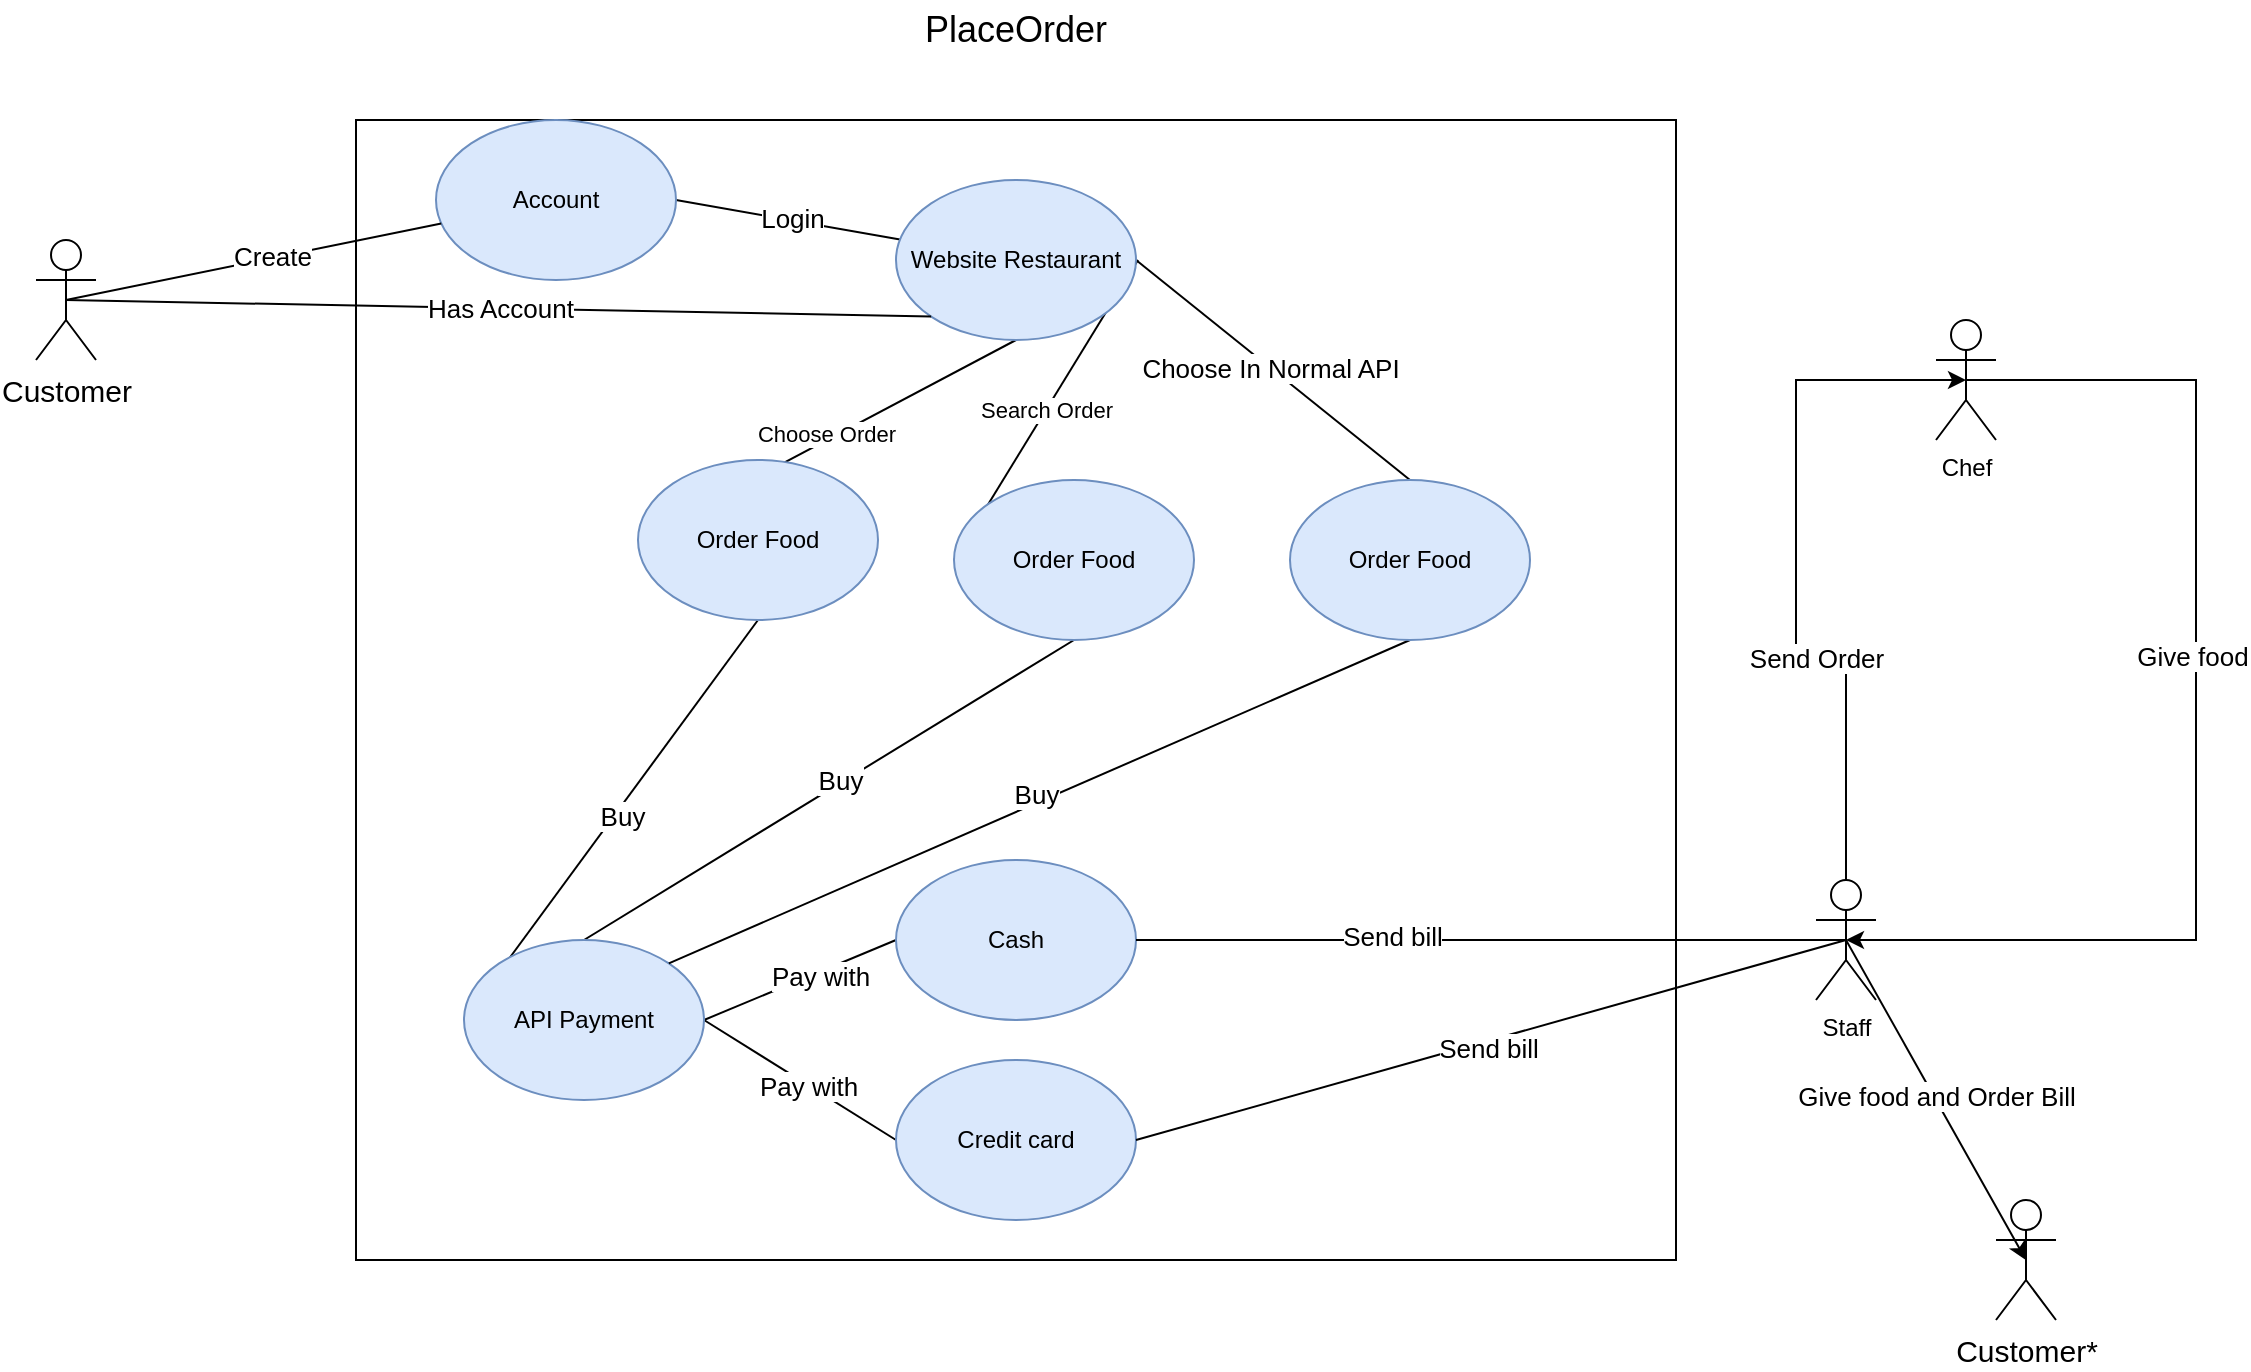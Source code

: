 <mxfile version="24.8.6">
  <diagram name="Trang-1" id="LwPPLO4Ee-6Tbe8ZKP9Q">
    <mxGraphModel dx="600" dy="325" grid="1" gridSize="10" guides="1" tooltips="1" connect="1" arrows="1" fold="1" page="1" pageScale="1" pageWidth="827" pageHeight="1169" math="0" shadow="0">
      <root>
        <mxCell id="0" />
        <mxCell id="1" parent="0" />
        <mxCell id="qwp_WOEQlL5NrjCQHLM8-1" value="&lt;font style=&quot;font-size: 15px;&quot;&gt;Customer&lt;/font&gt;" style="shape=umlActor;verticalLabelPosition=bottom;verticalAlign=top;html=1;outlineConnect=0;" vertex="1" parent="1">
          <mxGeometry x="80" y="180" width="30" height="60" as="geometry" />
        </mxCell>
        <mxCell id="qwp_WOEQlL5NrjCQHLM8-3" value="" style="rounded=0;whiteSpace=wrap;html=1;" vertex="1" parent="1">
          <mxGeometry x="240" y="120" width="660" height="570" as="geometry" />
        </mxCell>
        <mxCell id="qwp_WOEQlL5NrjCQHLM8-4" value="&lt;span style=&quot;font-size: 18px;&quot;&gt;PlaceOrder&lt;/span&gt;" style="text;html=1;align=center;verticalAlign=middle;whiteSpace=wrap;rounded=0;" vertex="1" parent="1">
          <mxGeometry x="481" y="60" width="178" height="30" as="geometry" />
        </mxCell>
        <mxCell id="qwp_WOEQlL5NrjCQHLM8-13" style="rounded=0;orthogonalLoop=1;jettySize=auto;html=1;exitX=1;exitY=0.5;exitDx=0;exitDy=0;endArrow=none;endFill=0;" edge="1" parent="1" source="qwp_WOEQlL5NrjCQHLM8-7" target="qwp_WOEQlL5NrjCQHLM8-12">
          <mxGeometry relative="1" as="geometry" />
        </mxCell>
        <mxCell id="qwp_WOEQlL5NrjCQHLM8-15" value="&lt;font style=&quot;font-size: 13px;&quot;&gt;Login&lt;/font&gt;" style="edgeLabel;html=1;align=center;verticalAlign=middle;resizable=0;points=[];" vertex="1" connectable="0" parent="qwp_WOEQlL5NrjCQHLM8-13">
          <mxGeometry x="0.019" y="1" relative="1" as="geometry">
            <mxPoint as="offset" />
          </mxGeometry>
        </mxCell>
        <mxCell id="qwp_WOEQlL5NrjCQHLM8-7" value="Account" style="ellipse;whiteSpace=wrap;html=1;fillColor=#dae8fc;strokeColor=#6c8ebf;" vertex="1" parent="1">
          <mxGeometry x="280" y="120" width="120" height="80" as="geometry" />
        </mxCell>
        <mxCell id="qwp_WOEQlL5NrjCQHLM8-8" style="rounded=0;orthogonalLoop=1;jettySize=auto;html=1;exitX=0.5;exitY=0.5;exitDx=0;exitDy=0;exitPerimeter=0;endArrow=none;endFill=0;" edge="1" parent="1" source="qwp_WOEQlL5NrjCQHLM8-1" target="qwp_WOEQlL5NrjCQHLM8-7">
          <mxGeometry relative="1" as="geometry" />
        </mxCell>
        <mxCell id="qwp_WOEQlL5NrjCQHLM8-9" value="&lt;font style=&quot;font-size: 13px;&quot;&gt;Create&lt;/font&gt;" style="edgeLabel;html=1;align=center;verticalAlign=middle;resizable=0;points=[];" vertex="1" connectable="0" parent="qwp_WOEQlL5NrjCQHLM8-8">
          <mxGeometry x="0.085" y="1" relative="1" as="geometry">
            <mxPoint x="1" as="offset" />
          </mxGeometry>
        </mxCell>
        <mxCell id="qwp_WOEQlL5NrjCQHLM8-18" style="rounded=0;orthogonalLoop=1;jettySize=auto;html=1;exitX=1;exitY=0.5;exitDx=0;exitDy=0;entryX=0;entryY=0.5;entryDx=0;entryDy=0;endArrow=none;endFill=0;" edge="1" parent="1" target="qwp_WOEQlL5NrjCQHLM8-17">
          <mxGeometry relative="1" as="geometry">
            <mxPoint x="631" y="190" as="sourcePoint" />
            <mxPoint x="701" y="190" as="targetPoint" />
          </mxGeometry>
        </mxCell>
        <mxCell id="qwp_WOEQlL5NrjCQHLM8-19" value="Search Order" style="edgeLabel;html=1;align=center;verticalAlign=middle;resizable=0;points=[];" vertex="1" connectable="0" parent="qwp_WOEQlL5NrjCQHLM8-18">
          <mxGeometry relative="1" as="geometry">
            <mxPoint as="offset" />
          </mxGeometry>
        </mxCell>
        <mxCell id="qwp_WOEQlL5NrjCQHLM8-21" style="rounded=0;orthogonalLoop=1;jettySize=auto;html=1;exitX=0.5;exitY=1;exitDx=0;exitDy=0;entryX=0;entryY=0.5;entryDx=0;entryDy=0;endArrow=none;endFill=0;" edge="1" parent="1" source="qwp_WOEQlL5NrjCQHLM8-12" target="qwp_WOEQlL5NrjCQHLM8-20">
          <mxGeometry relative="1" as="geometry" />
        </mxCell>
        <mxCell id="qwp_WOEQlL5NrjCQHLM8-22" value="Choose Order" style="edgeLabel;html=1;align=center;verticalAlign=middle;resizable=0;points=[];" vertex="1" connectable="0" parent="qwp_WOEQlL5NrjCQHLM8-21">
          <mxGeometry x="-0.008" y="-3" relative="1" as="geometry">
            <mxPoint as="offset" />
          </mxGeometry>
        </mxCell>
        <mxCell id="qwp_WOEQlL5NrjCQHLM8-54" style="rounded=0;orthogonalLoop=1;jettySize=auto;html=1;exitX=1;exitY=0.5;exitDx=0;exitDy=0;entryX=0.5;entryY=0;entryDx=0;entryDy=0;endArrow=none;endFill=0;" edge="1" parent="1" source="qwp_WOEQlL5NrjCQHLM8-12" target="qwp_WOEQlL5NrjCQHLM8-53">
          <mxGeometry relative="1" as="geometry" />
        </mxCell>
        <mxCell id="qwp_WOEQlL5NrjCQHLM8-55" value="&lt;font style=&quot;font-size: 13px;&quot;&gt;Choose In Normal API&lt;/font&gt;" style="edgeLabel;html=1;align=center;verticalAlign=middle;resizable=0;points=[];" vertex="1" connectable="0" parent="qwp_WOEQlL5NrjCQHLM8-54">
          <mxGeometry x="-0.029" relative="1" as="geometry">
            <mxPoint as="offset" />
          </mxGeometry>
        </mxCell>
        <mxCell id="qwp_WOEQlL5NrjCQHLM8-12" value="Website Restaurant" style="ellipse;whiteSpace=wrap;html=1;fillColor=#dae8fc;strokeColor=#6c8ebf;" vertex="1" parent="1">
          <mxGeometry x="510" y="150" width="120" height="80" as="geometry" />
        </mxCell>
        <mxCell id="qwp_WOEQlL5NrjCQHLM8-26" style="rounded=0;orthogonalLoop=1;jettySize=auto;html=1;exitX=0.5;exitY=1;exitDx=0;exitDy=0;entryX=0.5;entryY=0;entryDx=0;entryDy=0;endArrow=none;endFill=0;" edge="1" parent="1" source="qwp_WOEQlL5NrjCQHLM8-17" target="qwp_WOEQlL5NrjCQHLM8-23">
          <mxGeometry relative="1" as="geometry" />
        </mxCell>
        <mxCell id="qwp_WOEQlL5NrjCQHLM8-28" value="&lt;font style=&quot;font-size: 13px;&quot;&gt;Buy&lt;/font&gt;" style="edgeLabel;html=1;align=center;verticalAlign=middle;resizable=0;points=[];" vertex="1" connectable="0" parent="qwp_WOEQlL5NrjCQHLM8-26">
          <mxGeometry x="-0.05" y="-2" relative="1" as="geometry">
            <mxPoint as="offset" />
          </mxGeometry>
        </mxCell>
        <mxCell id="qwp_WOEQlL5NrjCQHLM8-17" value="Order Food" style="ellipse;whiteSpace=wrap;html=1;fillColor=#dae8fc;strokeColor=#6c8ebf;" vertex="1" parent="1">
          <mxGeometry x="539" y="300" width="120" height="80" as="geometry" />
        </mxCell>
        <mxCell id="qwp_WOEQlL5NrjCQHLM8-24" style="rounded=0;orthogonalLoop=1;jettySize=auto;html=1;exitX=0.5;exitY=1;exitDx=0;exitDy=0;entryX=0;entryY=0.5;entryDx=0;entryDy=0;endArrow=none;endFill=0;" edge="1" parent="1" source="qwp_WOEQlL5NrjCQHLM8-20" target="qwp_WOEQlL5NrjCQHLM8-23">
          <mxGeometry relative="1" as="geometry" />
        </mxCell>
        <mxCell id="qwp_WOEQlL5NrjCQHLM8-27" value="&lt;font style=&quot;font-size: 13px;&quot;&gt;Buy&lt;/font&gt;" style="edgeLabel;html=1;align=center;verticalAlign=middle;resizable=0;points=[];" vertex="1" connectable="0" parent="qwp_WOEQlL5NrjCQHLM8-24">
          <mxGeometry x="-0.04" y="3" relative="1" as="geometry">
            <mxPoint as="offset" />
          </mxGeometry>
        </mxCell>
        <mxCell id="qwp_WOEQlL5NrjCQHLM8-20" value="Order Food" style="ellipse;whiteSpace=wrap;html=1;fillColor=#dae8fc;strokeColor=#6c8ebf;" vertex="1" parent="1">
          <mxGeometry x="381" y="290" width="120" height="80" as="geometry" />
        </mxCell>
        <mxCell id="qwp_WOEQlL5NrjCQHLM8-33" style="rounded=0;orthogonalLoop=1;jettySize=auto;html=1;exitX=1;exitY=0.5;exitDx=0;exitDy=0;entryX=0;entryY=0.5;entryDx=0;entryDy=0;endArrow=none;endFill=0;" edge="1" parent="1" source="qwp_WOEQlL5NrjCQHLM8-23" target="qwp_WOEQlL5NrjCQHLM8-31">
          <mxGeometry relative="1" as="geometry" />
        </mxCell>
        <mxCell id="qwp_WOEQlL5NrjCQHLM8-35" value="&lt;font style=&quot;font-size: 13px;&quot;&gt;Pay with&lt;/font&gt;" style="edgeLabel;html=1;align=center;verticalAlign=middle;resizable=0;points=[];" vertex="1" connectable="0" parent="qwp_WOEQlL5NrjCQHLM8-33">
          <mxGeometry x="0.195" y="-2" relative="1" as="geometry">
            <mxPoint as="offset" />
          </mxGeometry>
        </mxCell>
        <mxCell id="qwp_WOEQlL5NrjCQHLM8-34" style="rounded=0;orthogonalLoop=1;jettySize=auto;html=1;exitX=1;exitY=0.5;exitDx=0;exitDy=0;entryX=0;entryY=0.5;entryDx=0;entryDy=0;endArrow=none;endFill=0;" edge="1" parent="1" source="qwp_WOEQlL5NrjCQHLM8-23" target="qwp_WOEQlL5NrjCQHLM8-32">
          <mxGeometry relative="1" as="geometry" />
        </mxCell>
        <mxCell id="qwp_WOEQlL5NrjCQHLM8-36" value="&lt;font style=&quot;font-size: 13px;&quot;&gt;Pay with&lt;/font&gt;" style="edgeLabel;html=1;align=center;verticalAlign=middle;resizable=0;points=[];" vertex="1" connectable="0" parent="qwp_WOEQlL5NrjCQHLM8-34">
          <mxGeometry x="0.086" relative="1" as="geometry">
            <mxPoint as="offset" />
          </mxGeometry>
        </mxCell>
        <mxCell id="qwp_WOEQlL5NrjCQHLM8-23" value="API Payment" style="ellipse;whiteSpace=wrap;html=1;fillColor=#dae8fc;strokeColor=#6c8ebf;" vertex="1" parent="1">
          <mxGeometry x="294" y="530" width="120" height="80" as="geometry" />
        </mxCell>
        <mxCell id="qwp_WOEQlL5NrjCQHLM8-29" style="rounded=0;orthogonalLoop=1;jettySize=auto;html=1;exitX=0.5;exitY=0.5;exitDx=0;exitDy=0;exitPerimeter=0;entryX=0;entryY=1;entryDx=0;entryDy=0;endArrow=none;endFill=0;" edge="1" parent="1" source="qwp_WOEQlL5NrjCQHLM8-1" target="qwp_WOEQlL5NrjCQHLM8-12">
          <mxGeometry relative="1" as="geometry" />
        </mxCell>
        <mxCell id="qwp_WOEQlL5NrjCQHLM8-30" value="&lt;font style=&quot;font-size: 13px;&quot;&gt;Has Account&lt;/font&gt;" style="edgeLabel;html=1;align=center;verticalAlign=middle;resizable=0;points=[];" vertex="1" connectable="0" parent="qwp_WOEQlL5NrjCQHLM8-29">
          <mxGeometry x="0.003" relative="1" as="geometry">
            <mxPoint as="offset" />
          </mxGeometry>
        </mxCell>
        <mxCell id="qwp_WOEQlL5NrjCQHLM8-31" value="Cash" style="ellipse;whiteSpace=wrap;html=1;fillColor=#dae8fc;strokeColor=#6c8ebf;" vertex="1" parent="1">
          <mxGeometry x="510" y="490" width="120" height="80" as="geometry" />
        </mxCell>
        <mxCell id="qwp_WOEQlL5NrjCQHLM8-32" value="Credit card" style="ellipse;whiteSpace=wrap;html=1;fillColor=#dae8fc;strokeColor=#6c8ebf;" vertex="1" parent="1">
          <mxGeometry x="510" y="590" width="120" height="80" as="geometry" />
        </mxCell>
        <mxCell id="qwp_WOEQlL5NrjCQHLM8-37" value="Chef" style="shape=umlActor;verticalLabelPosition=bottom;verticalAlign=top;html=1;outlineConnect=0;" vertex="1" parent="1">
          <mxGeometry x="1030" y="220" width="30" height="60" as="geometry" />
        </mxCell>
        <mxCell id="qwp_WOEQlL5NrjCQHLM8-38" value="Staff" style="shape=umlActor;verticalLabelPosition=bottom;verticalAlign=top;html=1;outlineConnect=0;" vertex="1" parent="1">
          <mxGeometry x="970" y="500" width="30" height="60" as="geometry" />
        </mxCell>
        <mxCell id="qwp_WOEQlL5NrjCQHLM8-39" style="edgeStyle=orthogonalEdgeStyle;rounded=0;orthogonalLoop=1;jettySize=auto;html=1;exitX=1;exitY=0.5;exitDx=0;exitDy=0;entryX=0.5;entryY=0.5;entryDx=0;entryDy=0;entryPerimeter=0;endArrow=none;endFill=0;" edge="1" parent="1" source="qwp_WOEQlL5NrjCQHLM8-31" target="qwp_WOEQlL5NrjCQHLM8-38">
          <mxGeometry relative="1" as="geometry" />
        </mxCell>
        <mxCell id="qwp_WOEQlL5NrjCQHLM8-41" value="&lt;font style=&quot;font-size: 13px;&quot;&gt;Send bill&lt;/font&gt;" style="edgeLabel;html=1;align=center;verticalAlign=middle;resizable=0;points=[];" vertex="1" connectable="0" parent="qwp_WOEQlL5NrjCQHLM8-39">
          <mxGeometry x="-0.283" y="2" relative="1" as="geometry">
            <mxPoint as="offset" />
          </mxGeometry>
        </mxCell>
        <mxCell id="qwp_WOEQlL5NrjCQHLM8-40" style="rounded=0;orthogonalLoop=1;jettySize=auto;html=1;exitX=1;exitY=0.5;exitDx=0;exitDy=0;entryX=0.5;entryY=0.5;entryDx=0;entryDy=0;entryPerimeter=0;endArrow=none;endFill=0;" edge="1" parent="1" source="qwp_WOEQlL5NrjCQHLM8-32" target="qwp_WOEQlL5NrjCQHLM8-38">
          <mxGeometry relative="1" as="geometry" />
        </mxCell>
        <mxCell id="qwp_WOEQlL5NrjCQHLM8-42" value="&lt;font style=&quot;font-size: 13px;&quot;&gt;Send bill&lt;/font&gt;" style="edgeLabel;html=1;align=center;verticalAlign=middle;resizable=0;points=[];" vertex="1" connectable="0" parent="qwp_WOEQlL5NrjCQHLM8-40">
          <mxGeometry x="-0.016" y="-3" relative="1" as="geometry">
            <mxPoint as="offset" />
          </mxGeometry>
        </mxCell>
        <mxCell id="qwp_WOEQlL5NrjCQHLM8-43" style="edgeStyle=orthogonalEdgeStyle;rounded=0;orthogonalLoop=1;jettySize=auto;html=1;exitX=0.5;exitY=0;exitDx=0;exitDy=0;exitPerimeter=0;entryX=0.5;entryY=0.5;entryDx=0;entryDy=0;entryPerimeter=0;" edge="1" parent="1" source="qwp_WOEQlL5NrjCQHLM8-38" target="qwp_WOEQlL5NrjCQHLM8-37">
          <mxGeometry relative="1" as="geometry">
            <Array as="points">
              <mxPoint x="985" y="390" />
              <mxPoint x="960" y="390" />
              <mxPoint x="960" y="250" />
            </Array>
          </mxGeometry>
        </mxCell>
        <mxCell id="qwp_WOEQlL5NrjCQHLM8-48" value="&lt;font style=&quot;font-size: 13px;&quot;&gt;Send Order&lt;/font&gt;" style="edgeLabel;html=1;align=center;verticalAlign=middle;resizable=0;points=[];" vertex="1" connectable="0" parent="qwp_WOEQlL5NrjCQHLM8-43">
          <mxGeometry x="-0.306" y="-1" relative="1" as="geometry">
            <mxPoint as="offset" />
          </mxGeometry>
        </mxCell>
        <mxCell id="qwp_WOEQlL5NrjCQHLM8-47" style="edgeStyle=orthogonalEdgeStyle;rounded=0;orthogonalLoop=1;jettySize=auto;html=1;exitX=0.5;exitY=0.5;exitDx=0;exitDy=0;exitPerimeter=0;entryX=0.5;entryY=0.5;entryDx=0;entryDy=0;entryPerimeter=0;" edge="1" parent="1" source="qwp_WOEQlL5NrjCQHLM8-37" target="qwp_WOEQlL5NrjCQHLM8-38">
          <mxGeometry relative="1" as="geometry">
            <Array as="points">
              <mxPoint x="1160" y="250" />
              <mxPoint x="1160" y="530" />
            </Array>
          </mxGeometry>
        </mxCell>
        <mxCell id="qwp_WOEQlL5NrjCQHLM8-49" value="&lt;font style=&quot;font-size: 13px;&quot;&gt;Give food&lt;/font&gt;" style="edgeLabel;html=1;align=center;verticalAlign=middle;resizable=0;points=[];" vertex="1" connectable="0" parent="qwp_WOEQlL5NrjCQHLM8-47">
          <mxGeometry x="-0.112" y="-2" relative="1" as="geometry">
            <mxPoint as="offset" />
          </mxGeometry>
        </mxCell>
        <mxCell id="qwp_WOEQlL5NrjCQHLM8-50" value="&lt;font style=&quot;font-size: 15px;&quot;&gt;Customer*&lt;/font&gt;" style="shape=umlActor;verticalLabelPosition=bottom;verticalAlign=top;html=1;outlineConnect=0;" vertex="1" parent="1">
          <mxGeometry x="1060" y="660" width="30" height="60" as="geometry" />
        </mxCell>
        <mxCell id="qwp_WOEQlL5NrjCQHLM8-51" style="rounded=0;orthogonalLoop=1;jettySize=auto;html=1;exitX=0.5;exitY=0.5;exitDx=0;exitDy=0;exitPerimeter=0;entryX=0.5;entryY=0.5;entryDx=0;entryDy=0;entryPerimeter=0;" edge="1" parent="1" source="qwp_WOEQlL5NrjCQHLM8-38" target="qwp_WOEQlL5NrjCQHLM8-50">
          <mxGeometry relative="1" as="geometry" />
        </mxCell>
        <mxCell id="qwp_WOEQlL5NrjCQHLM8-52" value="&lt;font style=&quot;font-size: 13px;&quot;&gt;Give food and Order Bill&lt;/font&gt;" style="edgeLabel;html=1;align=center;verticalAlign=middle;resizable=0;points=[];" vertex="1" connectable="0" parent="qwp_WOEQlL5NrjCQHLM8-51">
          <mxGeometry x="-0.021" y="1" relative="1" as="geometry">
            <mxPoint as="offset" />
          </mxGeometry>
        </mxCell>
        <mxCell id="qwp_WOEQlL5NrjCQHLM8-56" style="rounded=0;orthogonalLoop=1;jettySize=auto;html=1;exitX=0.5;exitY=1;exitDx=0;exitDy=0;entryX=1;entryY=0;entryDx=0;entryDy=0;endArrow=none;endFill=0;" edge="1" parent="1" source="qwp_WOEQlL5NrjCQHLM8-53" target="qwp_WOEQlL5NrjCQHLM8-23">
          <mxGeometry relative="1" as="geometry" />
        </mxCell>
        <mxCell id="qwp_WOEQlL5NrjCQHLM8-57" value="&lt;font style=&quot;font-size: 13px;&quot;&gt;Buy&lt;/font&gt;" style="edgeLabel;html=1;align=center;verticalAlign=middle;resizable=0;points=[];" vertex="1" connectable="0" parent="qwp_WOEQlL5NrjCQHLM8-56">
          <mxGeometry x="0.002" y="-5" relative="1" as="geometry">
            <mxPoint as="offset" />
          </mxGeometry>
        </mxCell>
        <mxCell id="qwp_WOEQlL5NrjCQHLM8-53" value="Order Food" style="ellipse;whiteSpace=wrap;html=1;fillColor=#dae8fc;strokeColor=#6c8ebf;" vertex="1" parent="1">
          <mxGeometry x="707" y="300" width="120" height="80" as="geometry" />
        </mxCell>
      </root>
    </mxGraphModel>
  </diagram>
</mxfile>
